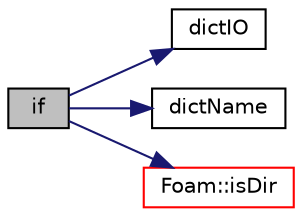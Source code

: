 digraph "if"
{
  bgcolor="transparent";
  edge [fontname="Helvetica",fontsize="10",labelfontname="Helvetica",labelfontsize="10"];
  node [fontname="Helvetica",fontsize="10",shape=record];
  rankdir="LR";
  Node1 [label="if",height=0.2,width=0.4,color="black", fillcolor="grey75", style="filled", fontcolor="black"];
  Node1 -> Node2 [color="midnightblue",fontsize="10",style="solid",fontname="Helvetica"];
  Node2 [label="dictIO",height=0.2,width=0.4,color="black",URL="$a08337.html#a08466581e081189598e12e545150df4a"];
  Node1 -> Node3 [color="midnightblue",fontsize="10",style="solid",fontname="Helvetica"];
  Node3 [label="dictName",height=0.2,width=0.4,color="black",URL="$a04527.html#a2ce6e6886eaffc8e3b0677e78ed12560"];
  Node1 -> Node4 [color="midnightblue",fontsize="10",style="solid",fontname="Helvetica"];
  Node4 [label="Foam::isDir",height=0.2,width=0.4,color="red",URL="$a10974.html#a9c9cf5d33b9c5961f835aefe5d860c5a",tooltip="Does the name exist as a DIRECTORY in the file system? "];
}
